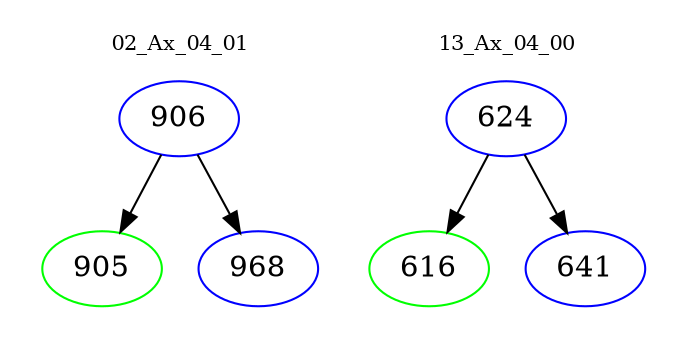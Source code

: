 digraph{
subgraph cluster_0 {
color = white
label = "02_Ax_04_01";
fontsize=10;
T0_906 [label="906", color="blue"]
T0_906 -> T0_905 [color="black"]
T0_905 [label="905", color="green"]
T0_906 -> T0_968 [color="black"]
T0_968 [label="968", color="blue"]
}
subgraph cluster_1 {
color = white
label = "13_Ax_04_00";
fontsize=10;
T1_624 [label="624", color="blue"]
T1_624 -> T1_616 [color="black"]
T1_616 [label="616", color="green"]
T1_624 -> T1_641 [color="black"]
T1_641 [label="641", color="blue"]
}
}
